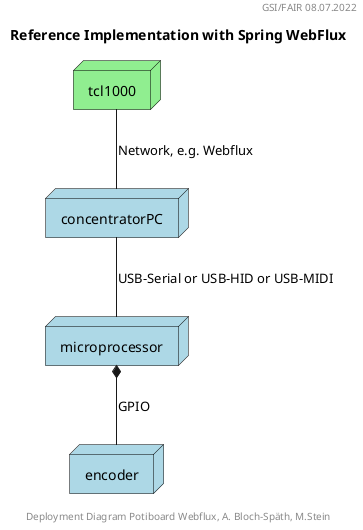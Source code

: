 @startuml

header GSI/FAIR 08.07.2022
footer Deployment Diagram Potiboard Webflux, A. Bloch-Späth, M.Stein
title Reference Implementation with Spring WebFlux

' legend top right
'   ARM-based MC Teensy 4.1 (Arduino) or STM32
' endlegend

node tcl1000 #lightgreen;line:black;text:black
node concentratorPC #lightblue;line:black;text:black
node microprocessor #lightblue;line:black;text:black
node encoder #lightblue;line:black;text:black

microprocessor *-- encoder : GPIO
concentratorPC -- microprocessor : USB-Serial or USB-HID or USB-MIDI
tcl1000 -- concentratorPC : Network, e.g. Webflux

@enduml
